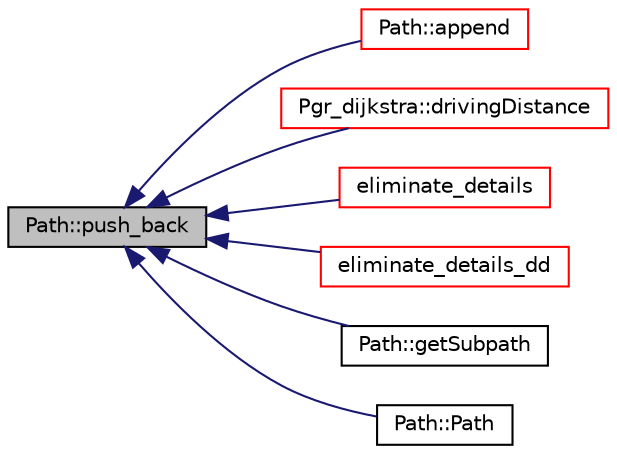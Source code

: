 digraph "Path::push_back"
{
  edge [fontname="Helvetica",fontsize="10",labelfontname="Helvetica",labelfontsize="10"];
  node [fontname="Helvetica",fontsize="10",shape=record];
  rankdir="LR";
  Node1 [label="Path::push_back",height=0.2,width=0.4,color="black", fillcolor="grey75", style="filled" fontcolor="black"];
  Node1 -> Node2 [dir="back",color="midnightblue",fontsize="10",style="solid",fontname="Helvetica"];
  Node2 [label="Path::append",height=0.2,width=0.4,color="red", fillcolor="white", style="filled",URL="$classPath.html#a81dda9b296131350ee5be51a13e095b7",tooltip="Path: 2 -&gt; 9 seq node edge cost agg_cost 0 2 4 1 0 1 5 8 1 1 2 6 9 1 2 3 9 -1 0 3 Path: 9 -&gt; 3 seq no..."];
  Node1 -> Node3 [dir="back",color="midnightblue",fontsize="10",style="solid",fontname="Helvetica"];
  Node3 [label="Pgr_dijkstra::drivingDistance",height=0.2,width=0.4,color="red", fillcolor="white", style="filled",URL="$classPgr__dijkstra.html#a35c67d60454ca40449f9a47dfa40a2f4",tooltip="1 to distance "];
  Node1 -> Node4 [dir="back",color="midnightblue",fontsize="10",style="solid",fontname="Helvetica"];
  Node4 [label="eliminate_details",height=0.2,width=0.4,color="red", fillcolor="white", style="filled",URL="$pgr__withPoints_8hpp.html#a0ed4ba674c8ad93b59ff6a23c43a744f"];
  Node1 -> Node5 [dir="back",color="midnightblue",fontsize="10",style="solid",fontname="Helvetica"];
  Node5 [label="eliminate_details_dd",height=0.2,width=0.4,color="red", fillcolor="white", style="filled",URL="$pgr__withPoints_8hpp.html#a78454780d695ee33ad171a220e3e9f38"];
  Node1 -> Node6 [dir="back",color="midnightblue",fontsize="10",style="solid",fontname="Helvetica"];
  Node6 [label="Path::getSubpath",height=0.2,width=0.4,color="black", fillcolor="white", style="filled",URL="$classPath.html#ac9db12aac6bf4f045a25c3fd1e70fd20"];
  Node1 -> Node7 [dir="back",color="midnightblue",fontsize="10",style="solid",fontname="Helvetica"];
  Node7 [label="Path::Path",height=0.2,width=0.4,color="black", fillcolor="white", style="filled",URL="$classPath.html#aae76e0360f69e4389a25dc724204bb53"];
}
